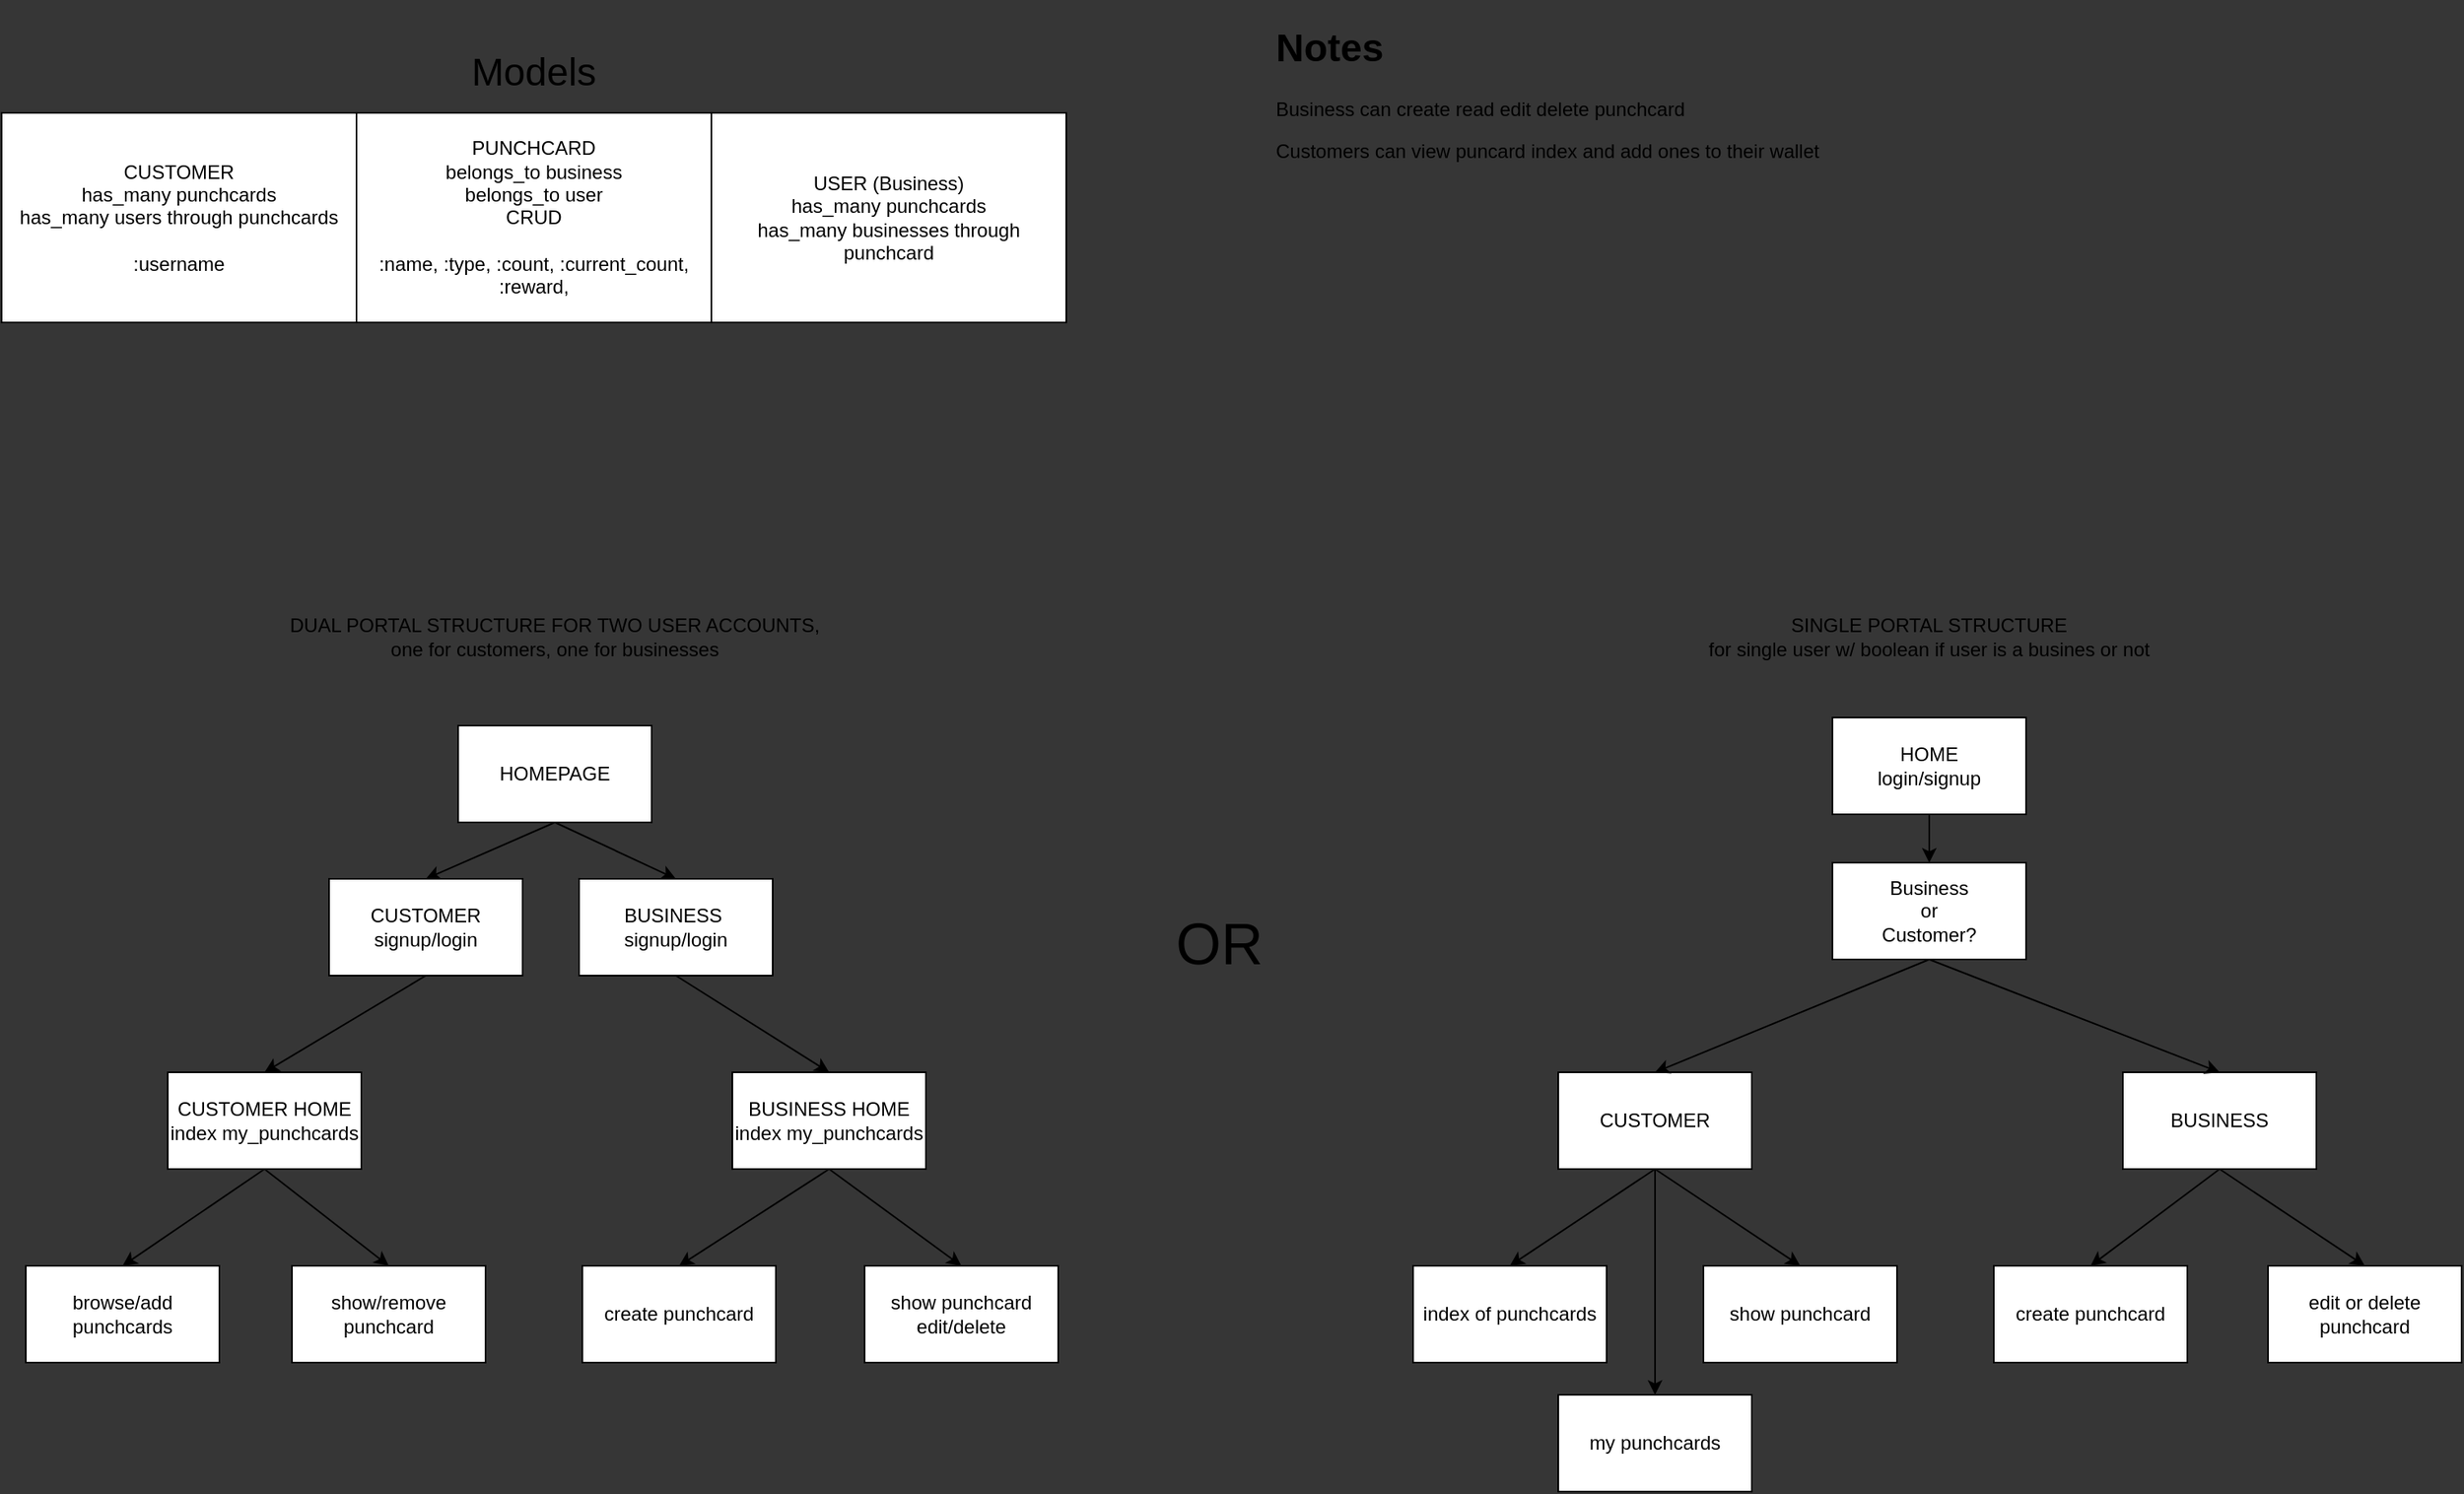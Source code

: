 <mxfile>
    <diagram id="EY0uoxFM9JYzSHPznBX-" name="Page-1">
        <mxGraphModel dx="938" dy="1013" grid="1" gridSize="10" guides="1" tooltips="1" connect="1" arrows="1" fold="1" page="1" pageScale="1" pageWidth="850" pageHeight="1100" background="#363636" math="0" shadow="0">
            <root>
                <mxCell id="0"/>
                <mxCell id="1" parent="0"/>
                <mxCell id="2" value="PUNCHCARD&lt;br&gt;belongs_to business&lt;br&gt;belongs_to user&lt;br&gt;CRUD&lt;br&gt;&lt;br&gt;:name, :type, :count, :current_count, :reward," style="rounded=0;whiteSpace=wrap;html=1;" parent="1" vertex="1">
                    <mxGeometry x="315" y="160" width="220" height="130" as="geometry"/>
                </mxCell>
                <mxCell id="3" value="USER (Business)&lt;br&gt;has_many punchcards&lt;br&gt;has_many businesses through punchcard" style="rounded=0;whiteSpace=wrap;html=1;" parent="1" vertex="1">
                    <mxGeometry x="535" y="160" width="220" height="130" as="geometry"/>
                </mxCell>
                <mxCell id="4" value="CUSTOMER&lt;br&gt;has_many punchcards&lt;br&gt;has_many users through punchcards&lt;br&gt;&lt;br&gt;:username" style="rounded=0;whiteSpace=wrap;html=1;" parent="1" vertex="1">
                    <mxGeometry x="95" y="160" width="220" height="130" as="geometry"/>
                </mxCell>
                <mxCell id="16" value="&lt;font style=&quot;font-size: 24px;&quot;&gt;Models&lt;/font&gt;" style="text;html=1;strokeColor=none;fillColor=none;align=center;verticalAlign=middle;whiteSpace=wrap;rounded=0;" parent="1" vertex="1">
                    <mxGeometry x="395" y="120" width="60" height="30" as="geometry"/>
                </mxCell>
                <mxCell id="32" value="BUSINESS&amp;nbsp;&lt;br&gt;signup/login" style="rounded=0;whiteSpace=wrap;html=1;" parent="1" vertex="1">
                    <mxGeometry x="453" y="635" width="120" height="60" as="geometry"/>
                </mxCell>
                <mxCell id="34" value="CUSTOMER HOME&lt;br&gt;index my_punchcards" style="rounded=0;whiteSpace=wrap;html=1;" parent="1" vertex="1">
                    <mxGeometry x="198" y="755" width="120" height="60" as="geometry"/>
                </mxCell>
                <mxCell id="35" value="BUSINESS HOME&lt;br&gt;index my_punchcards" style="rounded=0;whiteSpace=wrap;html=1;" parent="1" vertex="1">
                    <mxGeometry x="548" y="755" width="120" height="60" as="geometry"/>
                </mxCell>
                <mxCell id="38" value="browse/add punchcards" style="rounded=0;whiteSpace=wrap;html=1;" parent="1" vertex="1">
                    <mxGeometry x="110" y="875" width="120" height="60" as="geometry"/>
                </mxCell>
                <mxCell id="39" value="" style="endArrow=classic;html=1;entryX=0.5;entryY=0;entryDx=0;entryDy=0;exitX=0.5;exitY=1;exitDx=0;exitDy=0;" parent="1" source="34" edge="1" target="38">
                    <mxGeometry width="50" height="50" relative="1" as="geometry">
                        <mxPoint x="408" y="655" as="sourcePoint"/>
                        <mxPoint x="168" y="875" as="targetPoint"/>
                    </mxGeometry>
                </mxCell>
                <mxCell id="40" value="show/remove punchcard" style="rounded=0;whiteSpace=wrap;html=1;" parent="1" vertex="1">
                    <mxGeometry x="275" y="875" width="120" height="60" as="geometry"/>
                </mxCell>
                <mxCell id="43" value="" style="endArrow=classic;html=1;entryX=0.5;entryY=0;entryDx=0;entryDy=0;" parent="1" target="40" edge="1">
                    <mxGeometry width="50" height="50" relative="1" as="geometry">
                        <mxPoint x="258" y="815" as="sourcePoint"/>
                        <mxPoint x="330" y="870" as="targetPoint"/>
                    </mxGeometry>
                </mxCell>
                <mxCell id="44" value="create punchcard" style="rounded=0;whiteSpace=wrap;html=1;" parent="1" vertex="1">
                    <mxGeometry x="455" y="875" width="120" height="60" as="geometry"/>
                </mxCell>
                <mxCell id="48" value="CUSTOMER&lt;br&gt;signup/login" style="rounded=0;whiteSpace=wrap;html=1;" parent="1" vertex="1">
                    <mxGeometry x="298" y="635" width="120" height="60" as="geometry"/>
                </mxCell>
                <mxCell id="51" value="&lt;font style=&quot;font-size: 36px;&quot;&gt;OR&lt;/font&gt;" style="text;html=1;strokeColor=none;fillColor=none;align=center;verticalAlign=middle;whiteSpace=wrap;rounded=0;" parent="1" vertex="1">
                    <mxGeometry x="820" y="660" width="60" height="30" as="geometry"/>
                </mxCell>
                <mxCell id="53" value="" style="endArrow=classic;html=1;fontSize=36;entryX=0.5;entryY=0;entryDx=0;entryDy=0;exitX=0.5;exitY=1;exitDx=0;exitDy=0;" parent="1" source="32" target="35" edge="1">
                    <mxGeometry width="50" height="50" relative="1" as="geometry">
                        <mxPoint x="508" y="695" as="sourcePoint"/>
                        <mxPoint x="588" y="725" as="targetPoint"/>
                    </mxGeometry>
                </mxCell>
                <mxCell id="54" value="" style="endArrow=classic;html=1;fontSize=36;entryX=0.5;entryY=0;entryDx=0;entryDy=0;exitX=0.5;exitY=1;exitDx=0;exitDy=0;" parent="1" source="48" target="34" edge="1">
                    <mxGeometry width="50" height="50" relative="1" as="geometry">
                        <mxPoint x="398" y="735" as="sourcePoint"/>
                        <mxPoint x="448" y="685" as="targetPoint"/>
                    </mxGeometry>
                </mxCell>
                <mxCell id="58" value="HOMEPAGE" style="rounded=0;whiteSpace=wrap;html=1;fontSize=12;" parent="1" vertex="1">
                    <mxGeometry x="378" y="540" width="120" height="60" as="geometry"/>
                </mxCell>
                <mxCell id="59" value="" style="endArrow=classic;html=1;fontSize=12;entryX=0.5;entryY=0;entryDx=0;entryDy=0;" parent="1" target="48" edge="1">
                    <mxGeometry width="50" height="50" relative="1" as="geometry">
                        <mxPoint x="438" y="600" as="sourcePoint"/>
                        <mxPoint x="448" y="685" as="targetPoint"/>
                    </mxGeometry>
                </mxCell>
                <mxCell id="60" value="" style="endArrow=classic;html=1;fontSize=12;entryX=0.5;entryY=0;entryDx=0;entryDy=0;" parent="1" target="32" edge="1">
                    <mxGeometry width="50" height="50" relative="1" as="geometry">
                        <mxPoint x="438" y="600" as="sourcePoint"/>
                        <mxPoint x="448" y="685" as="targetPoint"/>
                    </mxGeometry>
                </mxCell>
                <mxCell id="62" value="DUAL PORTAL STRUCTURE FOR TWO USER ACCOUNTS, &lt;br&gt;one for customers, one for businesses" style="text;html=1;strokeColor=none;fillColor=none;align=center;verticalAlign=middle;whiteSpace=wrap;rounded=0;fontSize=12;" parent="1" vertex="1">
                    <mxGeometry x="258" y="470" width="360" height="30" as="geometry"/>
                </mxCell>
                <mxCell id="63" value="&lt;h1&gt;Notes&lt;/h1&gt;&lt;p&gt;&lt;span style=&quot;text-align: center;&quot;&gt;Business can create read edit delete punchcard&lt;/span&gt;&lt;br&gt;&lt;/p&gt;&lt;p&gt;&lt;span style=&quot;text-align: center;&quot;&gt;Customers can view puncard index and add ones to their wallet&lt;/span&gt;&lt;span style=&quot;text-align: center;&quot;&gt;&lt;br&gt;&lt;/span&gt;&lt;/p&gt;&lt;p&gt;&lt;span style=&quot;text-align: center;&quot;&gt;&lt;br&gt;&lt;/span&gt;&lt;/p&gt;&lt;p&gt;&lt;span style=&quot;text-align: center;&quot;&gt;&lt;br&gt;&lt;/span&gt;&lt;/p&gt;" style="text;html=1;strokeColor=none;fillColor=none;spacing=5;spacingTop=-20;whiteSpace=wrap;overflow=hidden;rounded=0;" parent="1" vertex="1">
                    <mxGeometry x="880" y="100" width="490" height="120" as="geometry"/>
                </mxCell>
                <mxCell id="64" value="HOME&lt;br&gt;login/signup" style="rounded=0;whiteSpace=wrap;html=1;" parent="1" vertex="1">
                    <mxGeometry x="1230" y="535" width="120" height="60" as="geometry"/>
                </mxCell>
                <mxCell id="65" value="Business &lt;br&gt;or &lt;br&gt;Customer?" style="rounded=0;whiteSpace=wrap;html=1;" parent="1" vertex="1">
                    <mxGeometry x="1230" y="625" width="120" height="60" as="geometry"/>
                </mxCell>
                <mxCell id="66" value="" style="endArrow=classic;html=1;entryX=0.5;entryY=0;entryDx=0;entryDy=0;exitX=0.5;exitY=1;exitDx=0;exitDy=0;" parent="1" source="64" target="65" edge="1">
                    <mxGeometry width="50" height="50" relative="1" as="geometry">
                        <mxPoint x="1250" y="665" as="sourcePoint"/>
                        <mxPoint x="1320" y="665" as="targetPoint"/>
                    </mxGeometry>
                </mxCell>
                <mxCell id="67" value="CUSTOMER" style="rounded=0;whiteSpace=wrap;html=1;" parent="1" vertex="1">
                    <mxGeometry x="1060" y="755" width="120" height="60" as="geometry"/>
                </mxCell>
                <mxCell id="68" value="BUSINESS" style="rounded=0;whiteSpace=wrap;html=1;" parent="1" vertex="1">
                    <mxGeometry x="1410" y="755" width="120" height="60" as="geometry"/>
                </mxCell>
                <mxCell id="69" value="" style="endArrow=classic;html=1;entryX=0.5;entryY=0;entryDx=0;entryDy=0;exitX=0.5;exitY=1;exitDx=0;exitDy=0;" parent="1" source="65" target="67" edge="1">
                    <mxGeometry width="50" height="50" relative="1" as="geometry">
                        <mxPoint x="1310" y="615" as="sourcePoint"/>
                        <mxPoint x="1360" y="565" as="targetPoint"/>
                    </mxGeometry>
                </mxCell>
                <mxCell id="70" value="" style="endArrow=classic;html=1;entryX=0.5;entryY=0;entryDx=0;entryDy=0;exitX=0.5;exitY=1;exitDx=0;exitDy=0;" parent="1" source="65" target="68" edge="1">
                    <mxGeometry width="50" height="50" relative="1" as="geometry">
                        <mxPoint x="1310" y="615" as="sourcePoint"/>
                        <mxPoint x="1360" y="565" as="targetPoint"/>
                    </mxGeometry>
                </mxCell>
                <mxCell id="71" value="index of punchcards" style="rounded=0;whiteSpace=wrap;html=1;" parent="1" vertex="1">
                    <mxGeometry x="970" y="875" width="120" height="60" as="geometry"/>
                </mxCell>
                <mxCell id="72" value="" style="endArrow=classic;html=1;entryX=0.5;entryY=0;entryDx=0;entryDy=0;exitX=0.5;exitY=1;exitDx=0;exitDy=0;" parent="1" source="67" target="71" edge="1">
                    <mxGeometry width="50" height="50" relative="1" as="geometry">
                        <mxPoint x="1270" y="655" as="sourcePoint"/>
                        <mxPoint x="1320" y="605" as="targetPoint"/>
                    </mxGeometry>
                </mxCell>
                <mxCell id="73" value="show punchcard" style="rounded=0;whiteSpace=wrap;html=1;" parent="1" vertex="1">
                    <mxGeometry x="1150" y="875" width="120" height="60" as="geometry"/>
                </mxCell>
                <mxCell id="74" value="" style="endArrow=classic;html=1;entryX=0.5;entryY=0;entryDx=0;entryDy=0;exitX=0.5;exitY=1;exitDx=0;exitDy=0;" parent="1" source="67" target="73" edge="1">
                    <mxGeometry width="50" height="50" relative="1" as="geometry">
                        <mxPoint x="1070" y="685" as="sourcePoint"/>
                        <mxPoint x="1120" y="635" as="targetPoint"/>
                    </mxGeometry>
                </mxCell>
                <mxCell id="75" value="my punchcards" style="rounded=0;whiteSpace=wrap;html=1;" parent="1" vertex="1">
                    <mxGeometry x="1060" y="955" width="120" height="60" as="geometry"/>
                </mxCell>
                <mxCell id="76" value="" style="endArrow=classic;html=1;entryX=0.5;entryY=0;entryDx=0;entryDy=0;" parent="1" target="75" edge="1">
                    <mxGeometry width="50" height="50" relative="1" as="geometry">
                        <mxPoint x="1120" y="815" as="sourcePoint"/>
                        <mxPoint x="1290" y="605" as="targetPoint"/>
                    </mxGeometry>
                </mxCell>
                <mxCell id="77" value="create punchcard" style="rounded=0;whiteSpace=wrap;html=1;" parent="1" vertex="1">
                    <mxGeometry x="1330" y="875" width="120" height="60" as="geometry"/>
                </mxCell>
                <mxCell id="78" value="" style="endArrow=classic;html=1;entryX=0.5;entryY=0;entryDx=0;entryDy=0;exitX=0.5;exitY=1;exitDx=0;exitDy=0;" parent="1" source="68" target="77" edge="1">
                    <mxGeometry width="50" height="50" relative="1" as="geometry">
                        <mxPoint x="1430" y="735" as="sourcePoint"/>
                        <mxPoint x="1480" y="685" as="targetPoint"/>
                    </mxGeometry>
                </mxCell>
                <mxCell id="79" value="edit or delete punchcard" style="rounded=0;whiteSpace=wrap;html=1;" parent="1" vertex="1">
                    <mxGeometry x="1500" y="875" width="120" height="60" as="geometry"/>
                </mxCell>
                <mxCell id="80" value="" style="endArrow=classic;html=1;entryX=0.5;entryY=0;entryDx=0;entryDy=0;exitX=0.5;exitY=1;exitDx=0;exitDy=0;" parent="1" source="68" target="79" edge="1">
                    <mxGeometry width="50" height="50" relative="1" as="geometry">
                        <mxPoint x="1430" y="735" as="sourcePoint"/>
                        <mxPoint x="1480" y="685" as="targetPoint"/>
                    </mxGeometry>
                </mxCell>
                <mxCell id="81" value="SINGLE PORTAL STRUCTURE &lt;br&gt;for single user w/ boolean if user is a busines or not" style="text;html=1;strokeColor=none;fillColor=none;align=center;verticalAlign=middle;whiteSpace=wrap;rounded=0;fontSize=12;" parent="1" vertex="1">
                    <mxGeometry x="1125" y="470" width="330" height="30" as="geometry"/>
                </mxCell>
                <mxCell id="83" value="show punchcard&lt;br&gt;edit/delete" style="rounded=0;whiteSpace=wrap;html=1;" vertex="1" parent="1">
                    <mxGeometry x="630" y="875" width="120" height="60" as="geometry"/>
                </mxCell>
                <mxCell id="85" value="" style="endArrow=classic;html=1;exitX=0.5;exitY=1;exitDx=0;exitDy=0;entryX=0.5;entryY=0;entryDx=0;entryDy=0;" edge="1" parent="1" source="35" target="44">
                    <mxGeometry width="50" height="50" relative="1" as="geometry">
                        <mxPoint x="590" y="850" as="sourcePoint"/>
                        <mxPoint x="520" y="850" as="targetPoint"/>
                    </mxGeometry>
                </mxCell>
                <mxCell id="86" value="" style="endArrow=classic;html=1;exitX=0.5;exitY=1;exitDx=0;exitDy=0;entryX=0.5;entryY=0;entryDx=0;entryDy=0;" edge="1" parent="1" source="35" target="83">
                    <mxGeometry width="50" height="50" relative="1" as="geometry">
                        <mxPoint x="608" y="815" as="sourcePoint"/>
                        <mxPoint x="700" y="850" as="targetPoint"/>
                    </mxGeometry>
                </mxCell>
            </root>
        </mxGraphModel>
    </diagram>
</mxfile>
